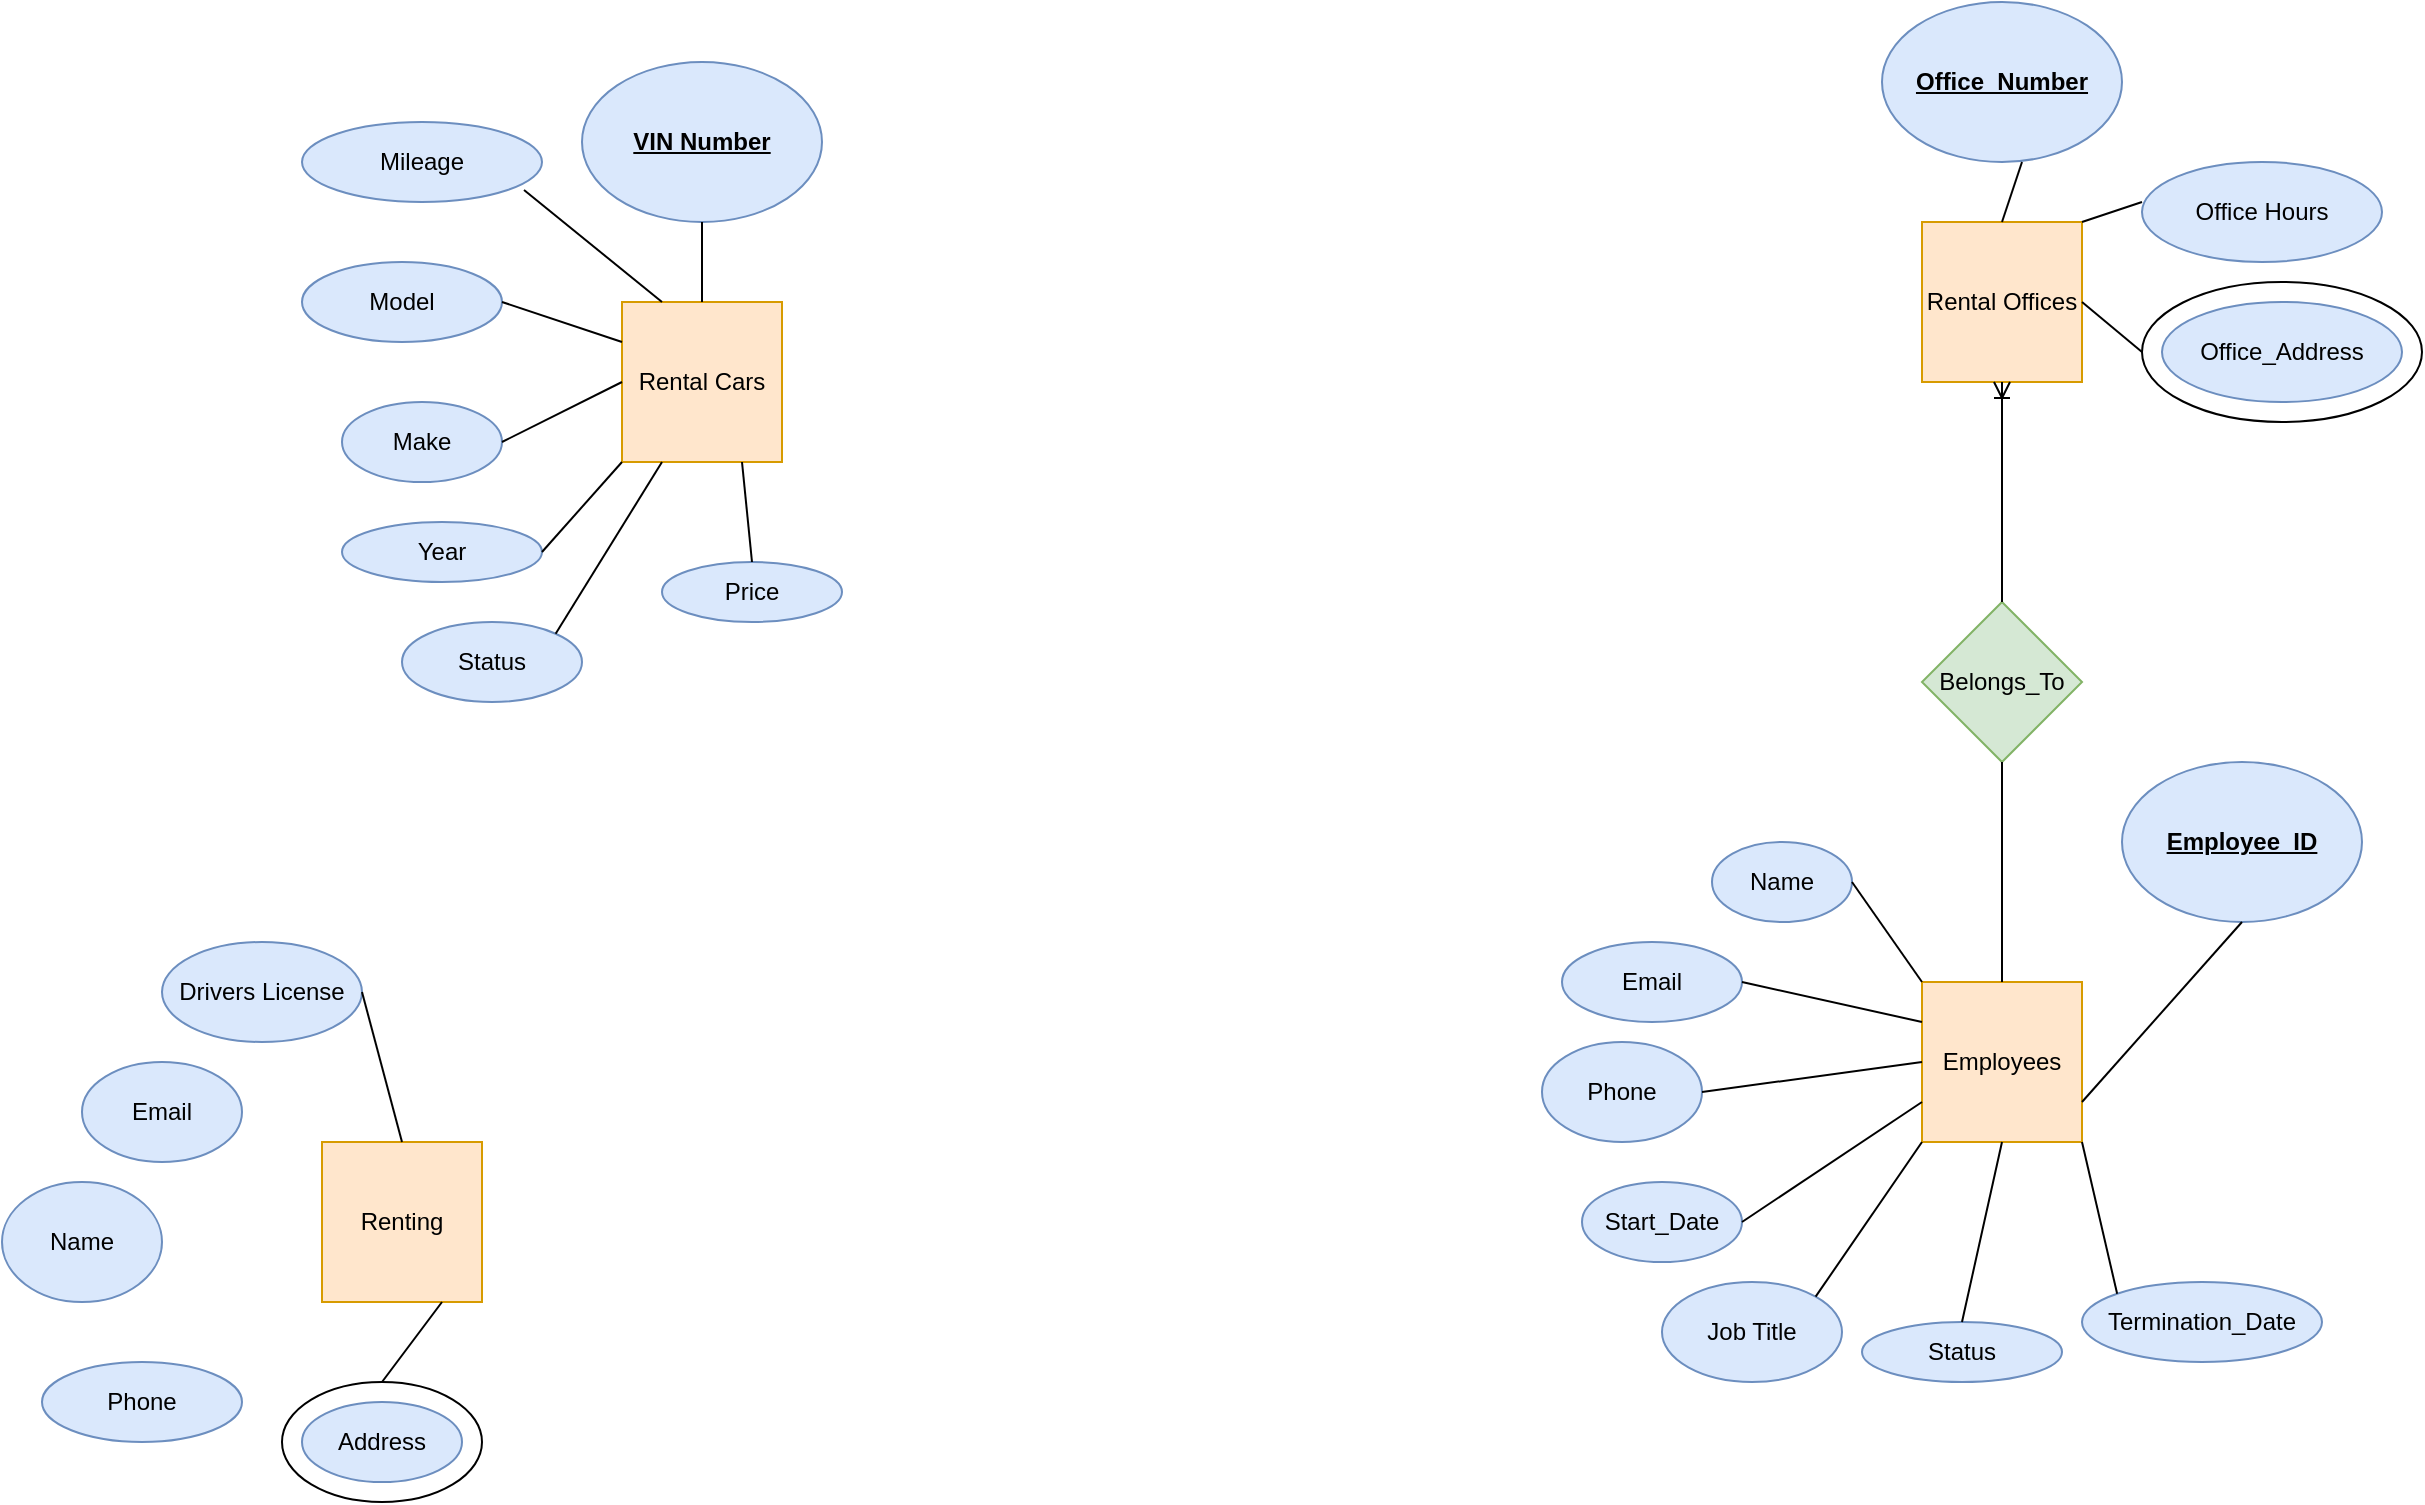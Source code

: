 <mxfile version="23.1.6" type="github">
  <diagram id="R2lEEEUBdFMjLlhIrx00" name="Page-1">
    <mxGraphModel dx="1533" dy="371" grid="1" gridSize="10" guides="1" tooltips="1" connect="1" arrows="1" fold="1" page="1" pageScale="1" pageWidth="850" pageHeight="1100" math="0" shadow="0" extFonts="Permanent Marker^https://fonts.googleapis.com/css?family=Permanent+Marker">
      <root>
        <mxCell id="0" />
        <mxCell id="1" parent="0" />
        <mxCell id="aDHnRJIRXxL9vEQD1u_b-1" value="Rental Cars" style="whiteSpace=wrap;html=1;aspect=fixed;fillColor=#ffe6cc;strokeColor=#d79b00;" vertex="1" parent="1">
          <mxGeometry x="-460" y="160" width="80" height="80" as="geometry" />
        </mxCell>
        <mxCell id="aDHnRJIRXxL9vEQD1u_b-2" value="&lt;u&gt;&lt;b&gt;VIN Number&lt;/b&gt;&lt;/u&gt;" style="ellipse;whiteSpace=wrap;html=1;fillColor=#dae8fc;strokeColor=#6c8ebf;" vertex="1" parent="1">
          <mxGeometry x="-480" y="40" width="120" height="80" as="geometry" />
        </mxCell>
        <mxCell id="aDHnRJIRXxL9vEQD1u_b-3" value="Make" style="ellipse;whiteSpace=wrap;html=1;fillColor=#dae8fc;strokeColor=#6c8ebf;" vertex="1" parent="1">
          <mxGeometry x="-600" y="210" width="80" height="40" as="geometry" />
        </mxCell>
        <mxCell id="aDHnRJIRXxL9vEQD1u_b-4" value="Model" style="ellipse;whiteSpace=wrap;html=1;fillColor=#dae8fc;strokeColor=#6c8ebf;" vertex="1" parent="1">
          <mxGeometry x="-620" y="140" width="100" height="40" as="geometry" />
        </mxCell>
        <mxCell id="aDHnRJIRXxL9vEQD1u_b-5" value="Year" style="ellipse;whiteSpace=wrap;html=1;fillColor=#dae8fc;strokeColor=#6c8ebf;" vertex="1" parent="1">
          <mxGeometry x="-600" y="270" width="100" height="30" as="geometry" />
        </mxCell>
        <mxCell id="aDHnRJIRXxL9vEQD1u_b-6" value="Mileage" style="ellipse;whiteSpace=wrap;html=1;fillColor=#dae8fc;strokeColor=#6c8ebf;" vertex="1" parent="1">
          <mxGeometry x="-620" y="70" width="120" height="40" as="geometry" />
        </mxCell>
        <mxCell id="aDHnRJIRXxL9vEQD1u_b-7" value="Price" style="ellipse;whiteSpace=wrap;html=1;fillColor=#dae8fc;strokeColor=#6c8ebf;" vertex="1" parent="1">
          <mxGeometry x="-440" y="290" width="90" height="30" as="geometry" />
        </mxCell>
        <mxCell id="aDHnRJIRXxL9vEQD1u_b-8" value="Status" style="ellipse;whiteSpace=wrap;html=1;fillColor=#dae8fc;strokeColor=#6c8ebf;" vertex="1" parent="1">
          <mxGeometry x="-570" y="320" width="90" height="40" as="geometry" />
        </mxCell>
        <mxCell id="aDHnRJIRXxL9vEQD1u_b-10" value="" style="endArrow=none;html=1;rounded=0;exitX=0.5;exitY=0;exitDx=0;exitDy=0;" edge="1" parent="1" source="aDHnRJIRXxL9vEQD1u_b-1">
          <mxGeometry width="50" height="50" relative="1" as="geometry">
            <mxPoint x="-470" y="170" as="sourcePoint" />
            <mxPoint x="-420" y="120" as="targetPoint" />
          </mxGeometry>
        </mxCell>
        <mxCell id="aDHnRJIRXxL9vEQD1u_b-11" value="" style="endArrow=none;html=1;rounded=0;entryX=0.925;entryY=0.85;entryDx=0;entryDy=0;entryPerimeter=0;exitX=0.25;exitY=0;exitDx=0;exitDy=0;" edge="1" parent="1" source="aDHnRJIRXxL9vEQD1u_b-1" target="aDHnRJIRXxL9vEQD1u_b-6">
          <mxGeometry width="50" height="50" relative="1" as="geometry">
            <mxPoint x="-560" y="150" as="sourcePoint" />
            <mxPoint x="-510" y="100" as="targetPoint" />
          </mxGeometry>
        </mxCell>
        <mxCell id="aDHnRJIRXxL9vEQD1u_b-12" value="" style="endArrow=none;html=1;rounded=0;exitX=1;exitY=0.5;exitDx=0;exitDy=0;entryX=0;entryY=0.25;entryDx=0;entryDy=0;" edge="1" parent="1" source="aDHnRJIRXxL9vEQD1u_b-4" target="aDHnRJIRXxL9vEQD1u_b-1">
          <mxGeometry width="50" height="50" relative="1" as="geometry">
            <mxPoint x="-540" y="200" as="sourcePoint" />
            <mxPoint x="-490" y="150" as="targetPoint" />
          </mxGeometry>
        </mxCell>
        <mxCell id="aDHnRJIRXxL9vEQD1u_b-13" value="" style="endArrow=none;html=1;rounded=0;exitX=1;exitY=0.5;exitDx=0;exitDy=0;entryX=0;entryY=0.5;entryDx=0;entryDy=0;" edge="1" parent="1" source="aDHnRJIRXxL9vEQD1u_b-3" target="aDHnRJIRXxL9vEQD1u_b-1">
          <mxGeometry width="50" height="50" relative="1" as="geometry">
            <mxPoint x="-540" y="240" as="sourcePoint" />
            <mxPoint x="-490" y="190" as="targetPoint" />
          </mxGeometry>
        </mxCell>
        <mxCell id="aDHnRJIRXxL9vEQD1u_b-14" value="" style="endArrow=none;html=1;rounded=0;exitX=1;exitY=0.5;exitDx=0;exitDy=0;" edge="1" parent="1" source="aDHnRJIRXxL9vEQD1u_b-5">
          <mxGeometry width="50" height="50" relative="1" as="geometry">
            <mxPoint x="-510" y="290" as="sourcePoint" />
            <mxPoint x="-460" y="240" as="targetPoint" />
          </mxGeometry>
        </mxCell>
        <mxCell id="aDHnRJIRXxL9vEQD1u_b-15" value="" style="endArrow=none;html=1;rounded=0;exitX=1;exitY=0;exitDx=0;exitDy=0;entryX=0.25;entryY=1;entryDx=0;entryDy=0;" edge="1" parent="1" source="aDHnRJIRXxL9vEQD1u_b-8" target="aDHnRJIRXxL9vEQD1u_b-1">
          <mxGeometry width="50" height="50" relative="1" as="geometry">
            <mxPoint x="-490" y="330" as="sourcePoint" />
            <mxPoint x="-440" y="280" as="targetPoint" />
          </mxGeometry>
        </mxCell>
        <mxCell id="aDHnRJIRXxL9vEQD1u_b-16" value="" style="endArrow=none;html=1;rounded=0;entryX=0.75;entryY=1;entryDx=0;entryDy=0;exitX=0.5;exitY=0;exitDx=0;exitDy=0;" edge="1" parent="1" source="aDHnRJIRXxL9vEQD1u_b-7" target="aDHnRJIRXxL9vEQD1u_b-1">
          <mxGeometry width="50" height="50" relative="1" as="geometry">
            <mxPoint x="-370" y="290" as="sourcePoint" />
            <mxPoint x="-360" y="240" as="targetPoint" />
          </mxGeometry>
        </mxCell>
        <mxCell id="aDHnRJIRXxL9vEQD1u_b-18" value="Rental Offices" style="whiteSpace=wrap;html=1;aspect=fixed;fillColor=#ffe6cc;strokeColor=#d79b00;" vertex="1" parent="1">
          <mxGeometry x="190" y="120" width="80" height="80" as="geometry" />
        </mxCell>
        <mxCell id="aDHnRJIRXxL9vEQD1u_b-19" value="&lt;u&gt;&lt;b&gt;Office_Number&lt;/b&gt;&lt;/u&gt;" style="ellipse;whiteSpace=wrap;html=1;fillColor=#dae8fc;strokeColor=#6c8ebf;" vertex="1" parent="1">
          <mxGeometry x="170" y="10" width="120" height="80" as="geometry" />
        </mxCell>
        <mxCell id="aDHnRJIRXxL9vEQD1u_b-20" value="Office_Address" style="ellipse;whiteSpace=wrap;html=1;fillColor=#dae8fc;strokeColor=#6c8ebf;gradientColor=none;shadow=0;" vertex="1" parent="1">
          <mxGeometry x="310" y="160" width="120" height="50" as="geometry" />
        </mxCell>
        <mxCell id="aDHnRJIRXxL9vEQD1u_b-21" value="Office Hours" style="ellipse;whiteSpace=wrap;html=1;fillColor=#dae8fc;strokeColor=#6c8ebf;" vertex="1" parent="1">
          <mxGeometry x="300" y="90" width="120" height="50" as="geometry" />
        </mxCell>
        <mxCell id="aDHnRJIRXxL9vEQD1u_b-24" value="" style="endArrow=none;html=1;rounded=0;exitX=0.5;exitY=0;exitDx=0;exitDy=0;" edge="1" parent="1" source="aDHnRJIRXxL9vEQD1u_b-18">
          <mxGeometry width="50" height="50" relative="1" as="geometry">
            <mxPoint x="190" y="140" as="sourcePoint" />
            <mxPoint x="240" y="90" as="targetPoint" />
          </mxGeometry>
        </mxCell>
        <mxCell id="aDHnRJIRXxL9vEQD1u_b-25" value="" style="endArrow=none;html=1;rounded=0;exitX=1;exitY=0;exitDx=0;exitDy=0;" edge="1" parent="1" source="aDHnRJIRXxL9vEQD1u_b-18">
          <mxGeometry width="50" height="50" relative="1" as="geometry">
            <mxPoint x="250" y="160" as="sourcePoint" />
            <mxPoint x="300" y="110" as="targetPoint" />
          </mxGeometry>
        </mxCell>
        <mxCell id="aDHnRJIRXxL9vEQD1u_b-26" value="" style="endArrow=none;html=1;rounded=0;exitX=1;exitY=0.5;exitDx=0;exitDy=0;entryX=0;entryY=0.5;entryDx=0;entryDy=0;" edge="1" parent="1" source="aDHnRJIRXxL9vEQD1u_b-18" target="aDHnRJIRXxL9vEQD1u_b-27">
          <mxGeometry width="50" height="50" relative="1" as="geometry">
            <mxPoint x="250" y="250" as="sourcePoint" />
            <mxPoint x="300" y="200" as="targetPoint" />
          </mxGeometry>
        </mxCell>
        <mxCell id="aDHnRJIRXxL9vEQD1u_b-27" value="" style="ellipse;whiteSpace=wrap;html=1;fillColor=none;strokeColor=default;" vertex="1" parent="1">
          <mxGeometry x="300" y="150" width="140" height="70" as="geometry" />
        </mxCell>
        <mxCell id="aDHnRJIRXxL9vEQD1u_b-28" value="Employees" style="whiteSpace=wrap;html=1;aspect=fixed;fillColor=#ffe6cc;strokeColor=#d79b00;" vertex="1" parent="1">
          <mxGeometry x="190" y="500" width="80" height="80" as="geometry" />
        </mxCell>
        <mxCell id="aDHnRJIRXxL9vEQD1u_b-29" value="&lt;b&gt;&lt;u&gt;Employee_ID&lt;/u&gt;&lt;/b&gt;" style="ellipse;whiteSpace=wrap;html=1;fillColor=#dae8fc;strokeColor=#6c8ebf;" vertex="1" parent="1">
          <mxGeometry x="290" y="390" width="120" height="80" as="geometry" />
        </mxCell>
        <mxCell id="aDHnRJIRXxL9vEQD1u_b-30" value="Email" style="ellipse;whiteSpace=wrap;html=1;fillColor=#dae8fc;strokeColor=#6c8ebf;" vertex="1" parent="1">
          <mxGeometry x="10" y="480" width="90" height="40" as="geometry" />
        </mxCell>
        <mxCell id="aDHnRJIRXxL9vEQD1u_b-31" value="Status" style="ellipse;whiteSpace=wrap;html=1;fillColor=#dae8fc;strokeColor=#6c8ebf;" vertex="1" parent="1">
          <mxGeometry x="160" y="670" width="100" height="30" as="geometry" />
        </mxCell>
        <mxCell id="aDHnRJIRXxL9vEQD1u_b-32" value="Phone" style="ellipse;whiteSpace=wrap;html=1;fillColor=#dae8fc;strokeColor=#6c8ebf;" vertex="1" parent="1">
          <mxGeometry y="530" width="80" height="50" as="geometry" />
        </mxCell>
        <mxCell id="aDHnRJIRXxL9vEQD1u_b-33" value="Name" style="ellipse;whiteSpace=wrap;html=1;fillColor=#dae8fc;strokeColor=#6c8ebf;" vertex="1" parent="1">
          <mxGeometry x="85" y="430" width="70" height="40" as="geometry" />
        </mxCell>
        <mxCell id="aDHnRJIRXxL9vEQD1u_b-34" value="Start_Date" style="ellipse;whiteSpace=wrap;html=1;fillColor=#dae8fc;strokeColor=#6c8ebf;" vertex="1" parent="1">
          <mxGeometry x="20" y="600" width="80" height="40" as="geometry" />
        </mxCell>
        <mxCell id="aDHnRJIRXxL9vEQD1u_b-35" value="Job Title" style="ellipse;whiteSpace=wrap;html=1;fillColor=#dae8fc;strokeColor=#6c8ebf;" vertex="1" parent="1">
          <mxGeometry x="60" y="650" width="90" height="50" as="geometry" />
        </mxCell>
        <mxCell id="aDHnRJIRXxL9vEQD1u_b-36" value="Termination_Date" style="ellipse;whiteSpace=wrap;html=1;fillColor=#dae8fc;strokeColor=#6c8ebf;" vertex="1" parent="1">
          <mxGeometry x="270" y="650" width="120" height="40" as="geometry" />
        </mxCell>
        <mxCell id="aDHnRJIRXxL9vEQD1u_b-39" value="" style="endArrow=none;html=1;rounded=0;exitX=1;exitY=0.75;exitDx=0;exitDy=0;entryX=0.5;entryY=1;entryDx=0;entryDy=0;" edge="1" parent="1" source="aDHnRJIRXxL9vEQD1u_b-28" target="aDHnRJIRXxL9vEQD1u_b-29">
          <mxGeometry width="50" height="50" relative="1" as="geometry">
            <mxPoint x="180" y="520" as="sourcePoint" />
            <mxPoint x="230" y="470" as="targetPoint" />
          </mxGeometry>
        </mxCell>
        <mxCell id="aDHnRJIRXxL9vEQD1u_b-40" value="" style="endArrow=none;html=1;rounded=0;entryX=1;entryY=0.5;entryDx=0;entryDy=0;exitX=0;exitY=0;exitDx=0;exitDy=0;" edge="1" parent="1" source="aDHnRJIRXxL9vEQD1u_b-28" target="aDHnRJIRXxL9vEQD1u_b-33">
          <mxGeometry width="50" height="50" relative="1" as="geometry">
            <mxPoint x="110" y="500" as="sourcePoint" />
            <mxPoint x="160" y="450" as="targetPoint" />
          </mxGeometry>
        </mxCell>
        <mxCell id="aDHnRJIRXxL9vEQD1u_b-41" value="" style="endArrow=none;html=1;rounded=0;entryX=1;entryY=0.5;entryDx=0;entryDy=0;exitX=0;exitY=0.25;exitDx=0;exitDy=0;" edge="1" parent="1" source="aDHnRJIRXxL9vEQD1u_b-28" target="aDHnRJIRXxL9vEQD1u_b-30">
          <mxGeometry width="50" height="50" relative="1" as="geometry">
            <mxPoint x="50" y="550" as="sourcePoint" />
            <mxPoint x="100" y="500" as="targetPoint" />
          </mxGeometry>
        </mxCell>
        <mxCell id="aDHnRJIRXxL9vEQD1u_b-42" value="" style="endArrow=none;html=1;rounded=0;entryX=0;entryY=0.5;entryDx=0;entryDy=0;exitX=1;exitY=0.5;exitDx=0;exitDy=0;" edge="1" parent="1" source="aDHnRJIRXxL9vEQD1u_b-32" target="aDHnRJIRXxL9vEQD1u_b-28">
          <mxGeometry width="50" height="50" relative="1" as="geometry">
            <mxPoint x="80" y="560" as="sourcePoint" />
            <mxPoint x="130" y="510" as="targetPoint" />
          </mxGeometry>
        </mxCell>
        <mxCell id="aDHnRJIRXxL9vEQD1u_b-44" value="" style="endArrow=none;html=1;rounded=0;exitX=1;exitY=0.5;exitDx=0;exitDy=0;entryX=0;entryY=0.75;entryDx=0;entryDy=0;" edge="1" parent="1" source="aDHnRJIRXxL9vEQD1u_b-34" target="aDHnRJIRXxL9vEQD1u_b-28">
          <mxGeometry width="50" height="50" relative="1" as="geometry">
            <mxPoint x="130" y="610" as="sourcePoint" />
            <mxPoint x="150" y="570" as="targetPoint" />
          </mxGeometry>
        </mxCell>
        <mxCell id="aDHnRJIRXxL9vEQD1u_b-45" value="" style="endArrow=none;html=1;rounded=0;entryX=0;entryY=1;entryDx=0;entryDy=0;exitX=1;exitY=0;exitDx=0;exitDy=0;" edge="1" parent="1" source="aDHnRJIRXxL9vEQD1u_b-35" target="aDHnRJIRXxL9vEQD1u_b-28">
          <mxGeometry width="50" height="50" relative="1" as="geometry">
            <mxPoint x="140" y="660" as="sourcePoint" />
            <mxPoint x="190" y="610" as="targetPoint" />
          </mxGeometry>
        </mxCell>
        <mxCell id="aDHnRJIRXxL9vEQD1u_b-46" value="" style="endArrow=none;html=1;rounded=0;entryX=0.5;entryY=1;entryDx=0;entryDy=0;" edge="1" parent="1" target="aDHnRJIRXxL9vEQD1u_b-28">
          <mxGeometry width="50" height="50" relative="1" as="geometry">
            <mxPoint x="210" y="670" as="sourcePoint" />
            <mxPoint x="260" y="620" as="targetPoint" />
          </mxGeometry>
        </mxCell>
        <mxCell id="aDHnRJIRXxL9vEQD1u_b-47" value="" style="endArrow=none;html=1;rounded=0;entryX=1;entryY=1;entryDx=0;entryDy=0;exitX=0;exitY=0;exitDx=0;exitDy=0;" edge="1" parent="1" source="aDHnRJIRXxL9vEQD1u_b-36" target="aDHnRJIRXxL9vEQD1u_b-28">
          <mxGeometry width="50" height="50" relative="1" as="geometry">
            <mxPoint x="280" y="660" as="sourcePoint" />
            <mxPoint x="330" y="610" as="targetPoint" />
          </mxGeometry>
        </mxCell>
        <mxCell id="aDHnRJIRXxL9vEQD1u_b-48" value="Belongs_To" style="rhombus;whiteSpace=wrap;html=1;fillColor=#d5e8d4;strokeColor=#82b366;" vertex="1" parent="1">
          <mxGeometry x="190" y="310" width="80" height="80" as="geometry" />
        </mxCell>
        <mxCell id="aDHnRJIRXxL9vEQD1u_b-51" value="" style="fontSize=12;html=1;endArrow=ERoneToMany;rounded=0;exitX=0.5;exitY=0;exitDx=0;exitDy=0;edgeStyle=orthogonalEdgeStyle;entryX=0.5;entryY=1;entryDx=0;entryDy=0;" edge="1" parent="1" source="aDHnRJIRXxL9vEQD1u_b-48" target="aDHnRJIRXxL9vEQD1u_b-18">
          <mxGeometry width="100" height="100" relative="1" as="geometry">
            <mxPoint x="470" y="270" as="sourcePoint" />
            <mxPoint x="680" y="270" as="targetPoint" />
          </mxGeometry>
        </mxCell>
        <mxCell id="aDHnRJIRXxL9vEQD1u_b-56" value="" style="endArrow=none;html=1;rounded=0;entryX=0.5;entryY=0;entryDx=0;entryDy=0;" edge="1" parent="1" target="aDHnRJIRXxL9vEQD1u_b-28">
          <mxGeometry relative="1" as="geometry">
            <mxPoint x="230" y="390" as="sourcePoint" />
            <mxPoint x="390" y="390" as="targetPoint" />
          </mxGeometry>
        </mxCell>
        <mxCell id="aDHnRJIRXxL9vEQD1u_b-58" value="Renting" style="whiteSpace=wrap;html=1;aspect=fixed;fillColor=#ffe6cc;strokeColor=#d79b00;" vertex="1" parent="1">
          <mxGeometry x="-610" y="580" width="80" height="80" as="geometry" />
        </mxCell>
        <mxCell id="aDHnRJIRXxL9vEQD1u_b-61" value="Drivers License" style="ellipse;whiteSpace=wrap;html=1;fillColor=#dae8fc;strokeColor=#6c8ebf;" vertex="1" parent="1">
          <mxGeometry x="-690" y="480" width="100" height="50" as="geometry" />
        </mxCell>
        <mxCell id="aDHnRJIRXxL9vEQD1u_b-63" value="Phone" style="ellipse;whiteSpace=wrap;html=1;fillColor=#dae8fc;strokeColor=#6c8ebf;" vertex="1" parent="1">
          <mxGeometry x="-750" y="690" width="100" height="40" as="geometry" />
        </mxCell>
        <mxCell id="aDHnRJIRXxL9vEQD1u_b-64" value="Email" style="ellipse;whiteSpace=wrap;html=1;fillColor=#dae8fc;strokeColor=#6c8ebf;" vertex="1" parent="1">
          <mxGeometry x="-730" y="540" width="80" height="50" as="geometry" />
        </mxCell>
        <mxCell id="aDHnRJIRXxL9vEQD1u_b-65" value="Name" style="ellipse;whiteSpace=wrap;html=1;fillColor=#dae8fc;strokeColor=#6c8ebf;" vertex="1" parent="1">
          <mxGeometry x="-770" y="600" width="80" height="60" as="geometry" />
        </mxCell>
        <mxCell id="aDHnRJIRXxL9vEQD1u_b-69" value="Address" style="ellipse;whiteSpace=wrap;html=1;fillColor=#dae8fc;strokeColor=#6c8ebf;" vertex="1" parent="1">
          <mxGeometry x="-620" y="710" width="80" height="40" as="geometry" />
        </mxCell>
        <mxCell id="aDHnRJIRXxL9vEQD1u_b-70" value="" style="ellipse;whiteSpace=wrap;html=1;fillColor=none;" vertex="1" parent="1">
          <mxGeometry x="-630" y="700" width="100" height="60" as="geometry" />
        </mxCell>
        <mxCell id="aDHnRJIRXxL9vEQD1u_b-71" value="" style="endArrow=none;html=1;rounded=0;entryX=0.5;entryY=0;entryDx=0;entryDy=0;exitX=1;exitY=0.5;exitDx=0;exitDy=0;" edge="1" parent="1" source="aDHnRJIRXxL9vEQD1u_b-61" target="aDHnRJIRXxL9vEQD1u_b-58">
          <mxGeometry width="50" height="50" relative="1" as="geometry">
            <mxPoint x="-590" y="510" as="sourcePoint" />
            <mxPoint x="-540" y="460" as="targetPoint" />
          </mxGeometry>
        </mxCell>
        <mxCell id="aDHnRJIRXxL9vEQD1u_b-72" value="" style="endArrow=none;html=1;rounded=0;exitX=0.5;exitY=0;exitDx=0;exitDy=0;entryX=0.75;entryY=1;entryDx=0;entryDy=0;" edge="1" parent="1" source="aDHnRJIRXxL9vEQD1u_b-70" target="aDHnRJIRXxL9vEQD1u_b-58">
          <mxGeometry width="50" height="50" relative="1" as="geometry">
            <mxPoint x="-620" y="710" as="sourcePoint" />
            <mxPoint x="-570" y="660" as="targetPoint" />
          </mxGeometry>
        </mxCell>
      </root>
    </mxGraphModel>
  </diagram>
</mxfile>

